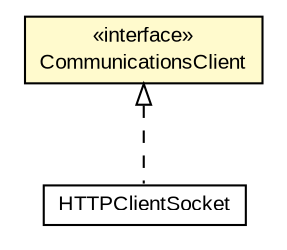 #!/usr/local/bin/dot
#
# Class diagram 
# Generated by UMLGraph version 5.3 (http://www.umlgraph.org/)
#

digraph G {
	edge [fontname="arial",fontsize=10,labelfontname="arial",labelfontsize=10];
	node [fontname="arial",fontsize=10,shape=plaintext];
	nodesep=0.25;
	ranksep=0.5;
	// context.arch.comm.CommunicationsClient
	c24710 [label=<<table title="context.arch.comm.CommunicationsClient" border="0" cellborder="1" cellspacing="0" cellpadding="2" port="p" bgcolor="lemonChiffon" href="./CommunicationsClient.html">
		<tr><td><table border="0" cellspacing="0" cellpadding="1">
<tr><td align="center" balign="center"> &#171;interface&#187; </td></tr>
<tr><td align="center" balign="center"> CommunicationsClient </td></tr>
		</table></td></tr>
		</table>>, fontname="arial", fontcolor="black", fontsize=10.0];
	// context.arch.comm.protocol.HTTPClientSocket
	c24721 [label=<<table title="context.arch.comm.protocol.HTTPClientSocket" border="0" cellborder="1" cellspacing="0" cellpadding="2" port="p" href="./protocol/HTTPClientSocket.html">
		<tr><td><table border="0" cellspacing="0" cellpadding="1">
<tr><td align="center" balign="center"> HTTPClientSocket </td></tr>
		</table></td></tr>
		</table>>, fontname="arial", fontcolor="black", fontsize=10.0];
	//context.arch.comm.protocol.HTTPClientSocket implements context.arch.comm.CommunicationsClient
	c24710:p -> c24721:p [dir=back,arrowtail=empty,style=dashed];
}

